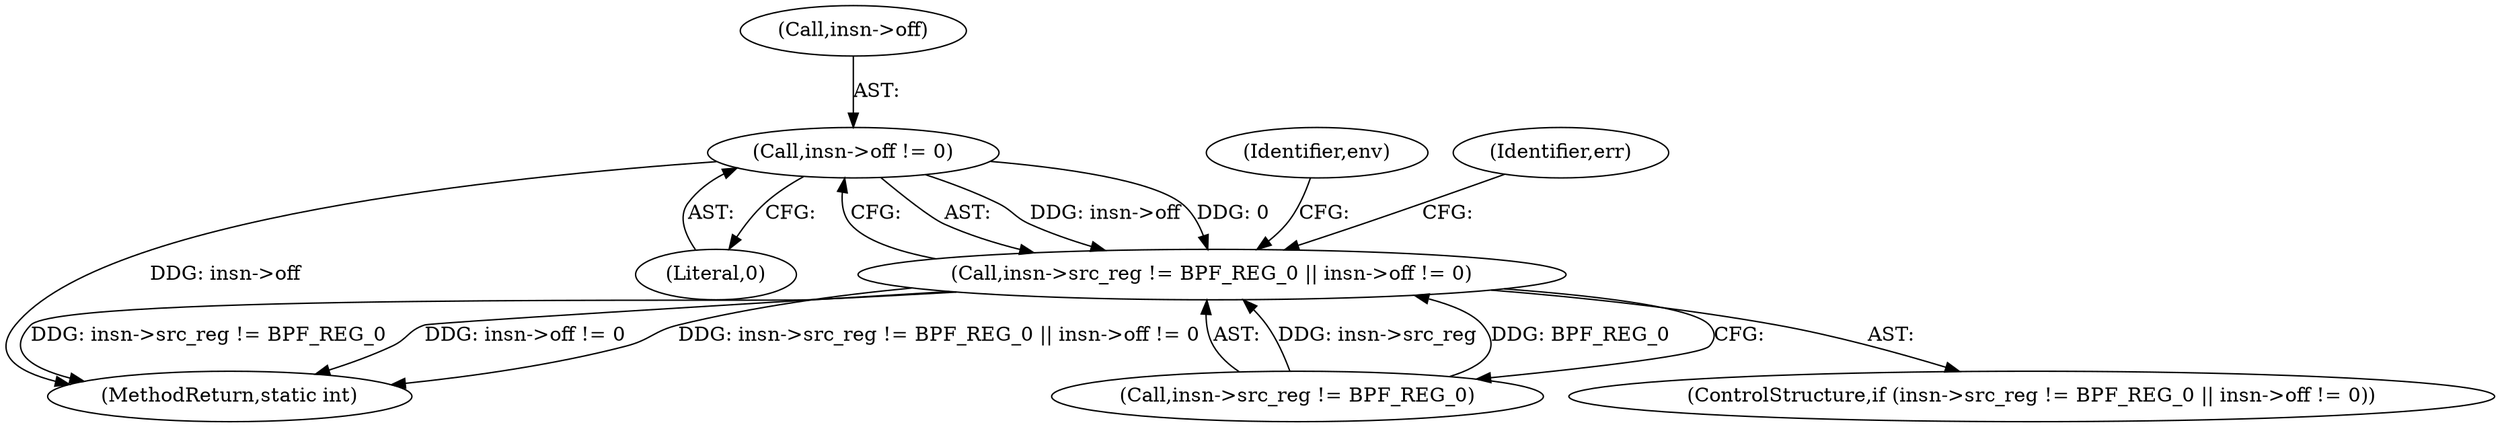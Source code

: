 digraph "0_linux_95a762e2c8c942780948091f8f2a4f32fce1ac6f@pointer" {
"1000506" [label="(Call,insn->off != 0)"];
"1000500" [label="(Call,insn->src_reg != BPF_REG_0 || insn->off != 0)"];
"1000510" [label="(Literal,0)"];
"1000499" [label="(ControlStructure,if (insn->src_reg != BPF_REG_0 || insn->off != 0))"];
"1000630" [label="(MethodReturn,static int)"];
"1000507" [label="(Call,insn->off)"];
"1000501" [label="(Call,insn->src_reg != BPF_REG_0)"];
"1000506" [label="(Call,insn->off != 0)"];
"1000500" [label="(Call,insn->src_reg != BPF_REG_0 || insn->off != 0)"];
"1000513" [label="(Identifier,env)"];
"1000519" [label="(Identifier,err)"];
"1000506" -> "1000500"  [label="AST: "];
"1000506" -> "1000510"  [label="CFG: "];
"1000507" -> "1000506"  [label="AST: "];
"1000510" -> "1000506"  [label="AST: "];
"1000500" -> "1000506"  [label="CFG: "];
"1000506" -> "1000630"  [label="DDG: insn->off"];
"1000506" -> "1000500"  [label="DDG: insn->off"];
"1000506" -> "1000500"  [label="DDG: 0"];
"1000500" -> "1000499"  [label="AST: "];
"1000500" -> "1000501"  [label="CFG: "];
"1000501" -> "1000500"  [label="AST: "];
"1000513" -> "1000500"  [label="CFG: "];
"1000519" -> "1000500"  [label="CFG: "];
"1000500" -> "1000630"  [label="DDG: insn->off != 0"];
"1000500" -> "1000630"  [label="DDG: insn->src_reg != BPF_REG_0 || insn->off != 0"];
"1000500" -> "1000630"  [label="DDG: insn->src_reg != BPF_REG_0"];
"1000501" -> "1000500"  [label="DDG: insn->src_reg"];
"1000501" -> "1000500"  [label="DDG: BPF_REG_0"];
}
